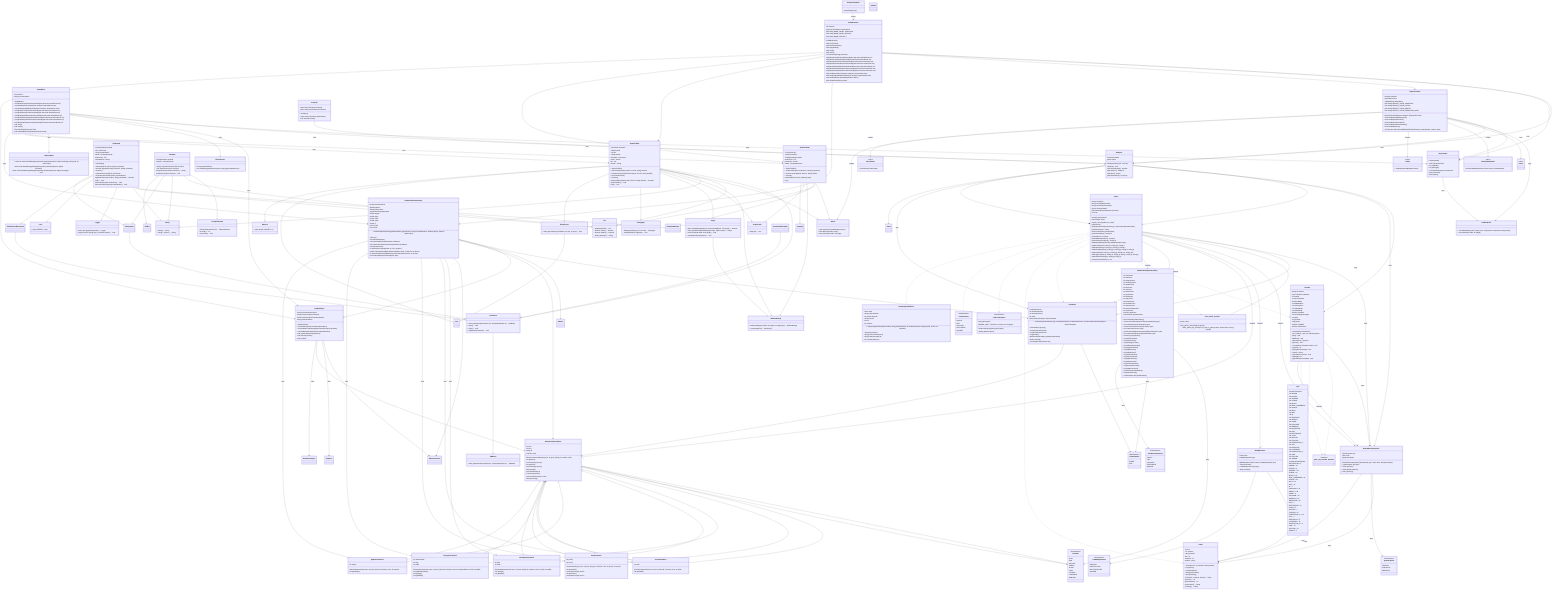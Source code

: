 classDiagram
    class parser {
        -ArrayList<ReportErrorInterpreter> listError
        -ArrayList<MathOperation> listMathOperation
        -ArrayList<BasicGeometricObject> listGeometricObject
        -ArrayList<Animation> listAnimation
        -ReportUserObjectGeometry reportUser
        -int scale
        +parser(Lexema lexer)
        +setScale(int scale)
        +syntax_error(Symbol cur_token)
        -getInfoPrint()
        +getReportUserObjectGeometry() ReportUserObjectGeometry
        -getTokePresent() Token
        -setTextToken(String modification)
        +getListAnimation() ArrayList<Animation>
        +getListError() ArrayList<ReportErrorInterpreter>
        +getListMathOperation() ArrayList<MathOperation>
        +getLisGeometricObject() ArrayList<BasicGeometricObject>
        -addReportMathOperation(ListMathOperation type)
        -addCircle(String id, String px, String py, String r)
        -addSquare(String id, String px, String py, String l)
        -addRectangle(String id, String px, String py, String w, String h)
        -addLine(String id, String px, String py, String px2, String py2)
        -addPolygon(String id, String px, String py, String l, String w, String h)
        -addAnimation(String dx, String dy, String o)
        -stringToIntCrew(String tx) int
    }

    class CUP_parser_actions {
        -parser parser
        +CUP_parser_actions(parser parser)
        +CUP_parser_do_action(int act_num, lr_parser parser, Stack stack, int top) Symbol
    }

    class Lexema {
        -ArrayList<ReportErrorInterpreter> listError
        -java.io.Reader zzReader
        -int zzState
        -int zzLexicalState
        -char[] zzBuffer
        -int zzMarkedPos
        -int zzCurrentPos
        -int zzStartRead
        -int zzEndRead
        -boolean zzAtEOF
        -int zzFinalHighSurrogate
        -int yyline
        -int yycolumn
        -long yychar
        -boolean zzAtBOL
        -boolean zzEOFDone
        +Lexema(java.io.Reader in)
        +next_token() java_cup.runtime.Symbol
        -print() void
        -addError() void
        +getListError() ArrayList<ReportErrorInterpreter>
        +yyclose() void
        +yyreset(java.io.Reader reader) void
        +yystate() int
        +yybegin(int newState) void
        +yytext() String
        +yycharat(int position) char
        +yylength() int
        +yypushback(int number) void
    }

    class java_cup_runtime_Scanner {
        <<interface>>
    }

    class ListErrorAnalyzer {
        -String description
        +ListErrorAnalyzer(String description)
        +String getDescription()
    }

    class sym {
        +int MULTIPLICAR
        +int GREEN
        +int DIVIDIR
        +int SQUARE
        +int CURVE
        +int BLACK
        +int REAL_NUMEBERS
        +int CIRCLE
        +int BLUE
        +int RED
        +int ID
        +int GRAFICAR
        +int OBJECT
        +int COMA
        +int POLYGON
        +int MAROON
        +int ANIMATION
        +int EOF
        +int RECTANGLE
        +int CYAN
        +int RESTAR
        +int FUCHSIA
        +int PARENTESIS_C
        +int error
        +int PREVIOUS
        +int LAVENDER
        +int PARENTESIS_A
        +int LINE
        +int YELLOW
        +int SUMAR
        +String[] terminalNames
    }

    sym : MULTIPLICAR = 5
    sym : GREEN = 14
    sym : DIVIDIR = 4
    sym : SQUARE = 24
    sym : CURVE = 29
    sym : BLACK = 15
    sym : REAL_NUMEBERS = 8
    sym : CIRCLE = 20
    sym : BLUE = 11
    sym : RED = 12
    sym : ID = 7
    sym : GRAFICAR = 25
    sym : OBJECT = 28
    sym : COMA = 6
    sym : POLYGON = 22
    sym : MAROON = 19
    sym : ANIMATION = 26
    sym : EOF = 0
    sym : RECTANGLE = 23
    sym : CYAN = 16
    sym : RESTAR = 3
    sym : FUCHSIA = 17
    sym : PARENTESIS_C = 10
    sym : error = 1
    sym : PREVIOUS = 27
    sym : LAVENDER = 18
    sym : PARENTESIS_A = 9
    sym : LINE = 21
    sym : YELLOW = 13
    sym : SUMAR = 2

    class Analyzer {
        -Lexema lexeman
        -parser parse
        +Analyzer(String text, int scale)
        +Anilisar() void
        +isErrorsAnalyzing() boolean
        +getListError() ArrayList<ReportErrorInterpreter>
        +getParse() parser
        +getListAnimation() ArrayList<Animation>
    }

    class AnimateObjectGeometry {
        -ArrayList<Animation> listAnimation
        -JButton jButton
        -JButton jButtonOne
        -GrapherPanel grapherPanel
        -double angulo
        -double slope
        -double xStar
        -double yStar
        -double b
        -final int FPS
        -final int MS

        +AnimateObjectGeometry(GrapherPanel grapherPanel, ArrayList<Animation> listAnimation, JButton jButton, JButton jButtonOne)
        +void run()
        -void animateObjects()
        -void calculaAnimation(Animation animation)
        -void calculationsFistPositionLine(Animation animation)
        -void pause(int time)
        -int incrementFormula(double m, int x, double b)
        -double calculateSope(BasicGeometricObject objet, int dPosX, int dPosY)
        -int increaseOrDecreaseBalance(int intIncreaseOrDecrease, int intTwo)
        -void rotation(BasicGeometricObject objet)
    }

    class Animation {
        -ListAnimation tipy
        -int destinationPosX
        -int destinationPosY
        -int order
        -BasicGeometricObject objetToAnimate

        +Animation(ListAnimation tipy, int destinationPosX, int destinationPosY, int order, BasicGeometricObject objetToAnimate)
        +ListAnimation getTipy()
        +int getDestinationPosX()
        +int getDestinationPosY()
        +int getOrder()
        +BasicGeometricObject getObjetToAnimate()
        +String toString()
        +int compareTo(Animation otro)
    }

    class BasicGeometricObject {
        -int posx
        -int poxy
        -String id
        -ListColor color

        +BasicGeometricObject(int posx, int poxy, String id, ListColor color)
        +int getPosx()
        +void setPosx(int posx)
        +int getPoxy()
        +void setPoxy(int poxy)
        +String getId()
        +void setId(String id)
        +ListColor getColor()
        +void setColor(ListColor color)
        +String toString()
    }

    class CircleGeometric {
        -int radio

        +CircleGeometric(int posx, int poxy, String id, ListColor color, int radio)
        +int getRadio()
    }

    class RectangleGeometric {
        -int high
        -int width

        +RectangleGeometric(int posx, int poxy, String id, ListColor color, int high, int width)
        +int getHigh()
        +int getWidth()
    }

    class LineGeometric {
        -int posXF
        -int posYF

        +LineGeometric(int posx, int poxy, String id, ListColor color, int posXF, int posYF)
        +int getPosXF()
        +void setPosXF(int posXF)
        +int getPosYF()
        +void setPosYF(int posYF)
    }
    
    class PolygonGeometric {
        -int numberSides
        -int high
        -int width

        +PolygonGeometric(int posx, int poxy, String id, ListColor color, int numberSides, int high, int width)
        +int getNumberSides()
        +int getHigh()
        +int getWidth()
    }

    class SquareGeometric {
        -int square

        +SquareGeometric(int posx, int poxy, String id, ListColor color, int square)
        +int getSquare()
    }

    class ListColor {
        BLUE
        RED
        YELLOW
        GREEN
        BLACK
        CYAN
        FUCHSIA
        LAVENDER
        MAROON
    }

    class ListGeometric {
        CIRCLE
        LINE
        POLYGON
        RECTANGLE
        SQUARE
    }

    class ListObjectGeometric {
        CIRCLE
        LINE
        POLYGON
        RECTANGLE
        SQUARE
    }

    class ListAnimation {
        CURVE
        LINE
    }

    class JPanelToPNG {
        - File archivoHilo
        - JPanel jPanelHilo
        - FileOutputStream salida
        + JPanelToPNG()
        + JPanelToPNG(File archivoHilo, JPanel jPanelHilo)
        + boolean savePNG(File archivo, JPanel jPanle)
        + void run()
        +savePNG(File archivo, JPanel jPanle)
        +run()
        -archivoHilo : File
        -jPanelHilo : JPanel
        -salida : FileOutputStream
    }

    class JPanel {
        + void setLayout(LayoutManager layout)
        + void add(Component comp)
        + void setSize(int width, int height)
    }

    class JPanelToPDF {
        - Document document
        - JPanel panel
        - File file
        - String tilePDF
        + JPanelToPDF()
        + JPanelToPDF(JPanel panel, File file, String tilePDF)
        + boolean jPanelToPDF(JPanel panel, File file, String tilePDF)
        + void jPanelToPDF()
        + void run()
        -document : Document
        -panel : JPanel
        -file : File
        -tilePDF : String
        +jPanelToPDF(JPanel panel, File file, String tilePDF) : boolean
        +jPanelToPDF() : void
        +run() : void
    }

    class Document {
        + static getInstance(Document doc, FileOutputStream os) : PdfWriter
        + open() : void
        + close() : void
        + add(Element element) : void
    }

    class PdfWriter {
        + static getInstance(Document doc, FileOutputStream os) : PdfWriter
    }

    class BufferedImage {
        + BufferedImage(int width, int height, int imageType) : BufferedImage
        + createGraphics() : Graphics2D
    }

    class Graphics2D {
        + dispose() : void
    }

    class Image {
        +static write(BufferedImage im, String formatName, File output) : boolean
        + static getInstance(BufferedImage image, Object object) : Image
        + scaleToFit(float width, float height) : void
        + setAlignment(int alignment) : void
    }

    class Paragraph {
        + Paragraph(String text, Font font) : Paragraph
        + setAlignment(int alignment) : void
    }

    class FontFactory {
        + static getFont(String fontName, int size, int style) : Font
    }

    class Font {
    }

    class Element {
        + static ALIGN_CENTER : int
    }

    class IOException {
    }

    class FileOutput {
        - FileOutputStream salida
        - File archivoHilo
        - String contenidoHilo
        + FileOutput()
        + FileOutput(File archivo, String contenido)
        + boolean aguardarTexto(File archivo, String contenido)
        + void run()
        + void setArchivoHilo(File archivoHilo)
        + void setContenidoHilo(String contenidoHilo)
        -salida : FileOutputStream
        -archivoHilo : File
        -contenidoHilo : String
        +aguardarTexto(File archivo, String contenido) : boolean
        +run() : void
        +setArchivoHilo(File archivoHilo) : void
        +setContenidoHilo(String contenidoHilo) : void
    }

    class Logger {
        + static getLogger(String name) : Logger
        + log(Level level, String msg, Throwable thrown) : void
    }

    class Level {
        + static SEVERE : Level
    }

    class FileInput {
        - FileInputStream entrada
        + String cargarArchivoTexto(File carchivo)
        + File exiteDireccion(File verificar)
        -entrada : FileInputStream
        +cargarArchivoTexto(File carchivo) : String
        +exiteDireccion(File verificar) : File
    }
 
    class FileInputStream {
        + FileInputStream(File file) : FileInputStream
        + int read() : int
        + void close() : void
    }

    class File {
        + getAbsoluteFile() : File
        + boolean exists() : boolean
        + boolean mkdirs() : boolean
        + String getName() : String
    }

    class String {
        + String() : String
        + String += (char c) : String
    }

    class FileNotFoundException {
    }

    class JOptionPane {
        + static int showConfirmDialog(Component parentComponent, Object message, String title, int optionType)
        + static void showMessageDialog(Component parentComponent, Object message)
        + static void showMessageDialog(Component parentComponent, Object message) : void
    }

    class Token {
        - int line
        - int columna
        - String lexeme
        + Token(int line, int columna, String lexeme)
        + int getLine()
        + int getColumna()
        + String getLexeme()
        + String toString()
        -line : int
        -columna : int
        -lexeme : String
        +Token(line, columna, lexeme) : Token
        +getLine() : int
        +getColumna() : int
        +getLexeme() : String
        +toString() : String
    }

    class ReprotsToView {
        - Analyzer analyzer
        - ReportPanel view
        - JTabbedPane tabbedPane
        - final String REPORT_USER_ANIMATION
        - final String REPORT_USER_COLOR
        - final String REPORT_USER_OBJECT
        - final String REPORT_USER_OPERATION_MATH
        + ReprotsToView(Analyzer analyzer, ReportPanel view)
        + void loadReportMathOperation()
        + void loadReportUserColor()
        + void loadReportUserObject()
        + void loadReportUserAnimation()
        + void loadReporError()
        - JComponent instructionsTableModelToPanel(Vector<String> columnNames, Vector<Vector<String>> data)
    }

    class ReportPanel {
        + ReportPanel()
        - void initComponents()
        + int getWidth()
        + int getHeight()
        + void add(JComponent component)
        +void removeAll()
        +void repaint()
    }

    class JTabbedPane {
        + void addTab(String title, Image icon, JComponent component, String tooltip)
        + void setSize(int width, int height)
    }

    class Vector {
        <<class>>
    }

    class DefaultTableModel {
        <<class>>
        + DefaultTableModel(Vector<Vector<String>> data, Vector<String> columnNames)
    }

    class JTable {
        <<class>>
        + JTable(DefaultTableModel model)
    }

    class JScrollPane {
        <<class>>
        + JScrollPane(JTable table)
    }

    class ReportUserObjectGeometry {
        - int circleCount
        - int lineCount
        - int polygonCount
        - int rectangleCount
        - int squareCount
        - int blueCount
        - int redCount
        - int yellowCount
        - int greenCount
        - int blackCount
        - int cyanCount
        - int fuchsiaCount
        - int lavenderCount
        - int maroonCount
        - int lineCountAnimation
        - int curveCount
        - ListColor typeColor
        - ListAnimation typeAnimation
        + ReportUserObjectGeometry()
        + void incrementAnimationCounter(ListAnimation type)
        + int countAnimation(ListAnimation type)
        + void incrementColorCounter(ListColor type)
        + int countColor(ListColor type)
        + void incrementObjectCounter(ListObjectGeometric type)
        + int countUserObject(ListObjectGeometric type)
        + ListColor getTypeColor()
        + int getCircleCount()
        + int getLineCount()
        + int getPolygonCount()
        + int getRectangleCount()
        + int getSquareCount()
        + int getBlueCount()
        + int getRedCount()
        + int getYellowCount()
        + int getGreenCount()
        + int getBlackCount()
        + int getCyanCount()
        + int getFuchsiaCount()
        + int getLavenderCount()
        + int getMaroonCount()
        + int getLineCountAnimation()
        + int getCurveCount()
        + ListAnimation getTypeAnimation()
    }

    class ReportErrorInterpreter {
        - TypeIntreprete type
        - Token toke
        - String description
        + ReportErrorInterpreter(TypeIntreprete type, Token toke, String description)
        + TypeIntreprete getType()
        + Token getToke()
        + String getDescription()
        + String toString()
    }

    class TypeIntreprete {
        LEXICON
        SYNTACTIC
        SEMANTIC
    }

    class MathOperation {
        - Token token
        - ListMathOperation type
        + MathOperation(Token token, ListMathOperation type)
        + Token getToken()
        + ListMathOperation getType()
        + String toString()
    }

    class ListMathOperation {
        ADDITION
        SUBTRACTION
        MULTIPLICATION
        DIVISION
    }
    
    class InterpretSyntaticError {
        - Stack stack
        - String nameTerminal
        - int numberTerminal
        - String lexema
        - int line
        - int columna
        + InterpretSyntaticError(Stack stack, String nameTerminal, int numberTerminal, String lexema, int line, int columna)
        + String description()
        - String previousToken(int id)
        - String nombreSYM(int id)
        - int convertir(String str)
    }

    class ViewsMenu {
        - File userFile
        - ArrayList<Animation> listAnimation
        + ViewsMenu()
        + void jButtonCopileActionPerformed(java.awt.event.ActionEvent evt)
        + void loadReportsError(Analyzer analyzer, ReportPanel view)
        + void loadGraphAndReports(Analyzer analyzer, ReportPanel view)
        + void jButtonLoadActionPerformed(java.awt.event.ActionEvent evt)
        + void jButtonSaveActionPerformed(java.awt.event.ActionEvent evt)
        + void jButtonNewFileActionPerformed(java.awt.event.ActionEvent evt)
        + void jButtonExportPNGActionPerformed(java.awt.event.ActionEvent evt)
        + void jButtonExportPDFActionPerformed(java.awt.event.ActionEvent evt)
        + void jButtonAnimationActionPerformed(java.awt.event.ActionEvent evt)
        - void verify()
        - void saven()
        - File selectFile(String botonText)
        - void enableJButonLastGraphe(boolean station)
    }

    class JFileChooser {
        + File getSelectedFile()
        + int showDialog(Component parent, String approveButtonText)
    }

    class GrapherPanel {
        - ArrayList<BasicGeometricObject> lisGeometricObject
        - AffineTransform affineTransform
        - AffineTransform affineTransformNormal
        - String nameAnimation
        + GrapherPanel()
        + void Graficar(ArrayList<BasicGeometricObject> lisGeometricObject)
        + void setAffineTransform(AffineTransform affineTransform)
        + void setNameAnimation(String nameAnimation)
        - void paintComponent(Graphics g)
        - void initComponents()
        +void repaint()
    }

    class Compiler {
        + Compiler()
        + javax.swing.JTextArea getTextArea()
        - void initComponents()
    }
   
    class ViewMenuOne {
        -File userFile
        -ArrayList~Animation~ listAnimation
        -final String NAME_PANEL_GRAPHICS
        -final String NAME_PANEL_REPORT
        -final String NAME_PROYECT
        +ViewMenuOne()
        -void positionText()
        -void loadTextPosition()
        -void stalyJButton()
        -void verify()
        -void saven()
        -File selectFile(String botonText)
        -void jButtonCopileActionPerformed(java.awt.event.ActionEvent evt)
        -void jButtonLoadActionPerformed(java.awt.event.ActionEvent evt)
        -void jButtonNewFileActionPerformed(java.awt.event.ActionEvent evt)
        -void jButtonAnimationActionPerformed(java.awt.event.ActionEvent evt)
        -void jButtonExportPDFActionPerformed(java.awt.event.ActionEvent evt)
        -void jButtonExportPNGActionPerformed(java.awt.event.ActionEvent evt)
        -void jButtonCopiReportActionPerformed(java.awt.event.ActionEvent evt)
        -void loadReportsError(Analyzer analyzer, ReportPanel view)
        -void loadGraphAndReports(Analyzer analyzer, ReportPanel view)
        -void enableJButonLastGraphe(boolean station)
        -void showJPanel(String name)
    }
    
    class InterpreteFiguras {
        +main(String[] args)
    }

    class JButton
    class Symbol

    parser --> Animation : uses
    parser --> ReportErrorInterpreter : uses
    parser -- CUP_parser_actions
    parser --> "0..*" ReportErrorInterpreter : contains
    parser --> "0..*" MathOperation : contains
    parser --> "0..*" BasicGeometricObject : contains
    parser --> "0..*" Animation : contains
    parser --> "1" ReportUserObjectGeometry : contains
    parser ..> Lexema
    parser ..> CUP_parser_actions
    parser ..> Animation
    parser ..|> Token
    parser ..|> ListErrorAnalyzer
    parser .. ListGeometric
    parser .. InterpretSyntaticError


    Analyzer --> Lexema
    Analyzer --> parser
    Analyzer --> ReportErrorInterpreter : uses
    Analyzer --> Animation : uses
    Analyzer --* parser
    Analyzer --> Parse

    Lexema --> ReportErrorInterpreter : uses
    Lexema ..> java_cup_runtime_Scanner
    Lexema ..|> sym
    Lexema ..|> java_cup_runtime_Scanner
    Lexema --> "0..*" ReportErrorInterpreter : contains

    ListErrorAnalyzer : LEXEMA_ONE = "Simbolo no existe en el lenguaje"

    ReportErrorInterpreter --> Token : uses
    ReportErrorInterpreter --> TypeIntreprete : uses
    ReportErrorInterpreter --> Token : uses

    AnimateObjectGeometry --> Animation
    AnimateObjectGeometry --> JButton
    AnimateObjectGeometry --> GrapherPanel
    AnimateObjectGeometry --> BasicGeometricObject
    AnimateObjectGeometry --> AffineTransform
    AnimateObjectGeometry --> RectangleGeometric : uses
    AnimateObjectGeometry --> CircleGeometric : uses
    AnimateObjectGeometry --> LineGeometric : uses
    AnimateObjectGeometry --> PolygonGeometric : uses
    AnimateObjectGeometry --> SquareGeometric : uses

    GrapherPanel --> AffineTransform
    GrapherPanel --> Graphics : uses
    GrapherPanel --> BasicGeometricObject : uses
    GrapherPanel --> GeometricObject

    Animation --> ListAnimation
    Animation --> BasicGeometricObject

    BasicGeometricObject --> ListColor
    BasicGeometricObject --> ListColor
    BasicGeometricObject <|-- CircleGeometric
    BasicGeometricObject <|-- LineGeometric
    BasicGeometricObject <|-- PolygonGeometric
    BasicGeometricObject <|-- RectangleGeometric
    BasicGeometricObject <|-- SquareGeometric

    CircleGeometric --> BasicGeometricObject
    CircleGeometric --|> BasicGeometricObject
    RectangleGeometric --|> BasicGeometricObject
    LineGeometric --|> BasicGeometricObject
    PolygonGeometric --|> BasicGeometricObject
    SquareGeometric --|> BasicGeometricObject

    <<Enumeration>> ListColor
    <<Enumeration>> ListGeometric
    <<Enumeration>> ListObjectGeometric
    <<Enumeration>> ListAnimation
    <<Enumeration>> ListMathOperation
    <<Enumeration>> TypeIntreprete
    <<Enumeration>> ListErrorAnalyzer
    <<Enumeration>> TypeIntreprete

    JPanelToPNG --|> JPanel
    JPanelToPNG --|> File
    JPanelToPNG --|> FileOutputStream
    JPanelToPNG --|> BufferedImage
    JPanelToPNG --|> Graphics2D
    JPanelToPNG --|> ImageIO

    JPanelToPDF --|> Document
    JPanelToPDF --|> JPanel
    JPanelToPDF --|> File
    JPanelToPDF --|> String
    JPanelToPDF --|> BufferedImage
    JPanelToPDF --|> Graphics2D
    JPanelToPDF --|> Image
    JPanelToPDF --|> Paragraph
    JPanelToPDF --|> FontFactory
    JPanelToPDF --|> Font
    JPanelToPDF --|> Element

    Image --|> BufferedImage

    FontFactory --|> Font

    Document --|> PdfWriter
    DocumentException --|> Document

    IOException --|> Document
    
    FileNotFoundException --|> Document

    FileOutput --|> FileOutputStream
    FileOutput --|> File
    FileOutput --|> String
    FileOutput --|> Logger
    FileOutput --|> Level
    FileOutput --|> FileNotFoundException
    FileOutput --|> IOException

    FileInput --|> FileInputStream
    FileInput --|> File
    FileInput --|> String
    FileInput --|> IOException
    FileInput --|> FileNot

    ReprotsToView --> Analyzer : uses
    ReprotsToView --> ReportPanel : uses
    ReprotsToView --> JTabbedPane : uses
    ReprotsToView --> Vector : uses
    ReprotsToView --> DefaultTableModel : creates
    ReprotsToView --> JTable : creates
    ReprotsToView --> JScrollPane : creates
    ReprotsToView --> JPanel : creates

    ReportUserObjectGeometry --> ListColor : uses
    ReportUserObjectGeometry --> ListAnimation : uses
    ReportUserObjectGeometry --> ListObjectGeometric : uses

    MathOperation --> Token : uses
    MathOperation --> ListMathOperation : uses


    ViewsMenu --> Analyzer : uses
    ViewsMenu --> ReportPanel : uses
    ViewsMenu --> GrapherPanel : uses
    ViewsMenu --> JFileChooser : uses
    ViewsMenu --> JOptionPane : uses
    ViewsMenu --> JPanelToPNG : uses
    ViewsMenu --> JPanelToPDF : uses
    ViewsMenu --> AnimateObjectGeometry : uses

    ReportPanel --> JTabbedPane : uses

    Compiler --> Analyzer : uses

    Compiler : - javax.swing.JTextArea TextArea
    Compiler : - javax.swing.JScrollPane jScrollPane1

    ViewMenuOne --> Analyzer
    ViewMenuOne --> ReportPanel
    ViewMenuOne --> ReprotsToView
    ViewMenuOne --> AnimateObjectGeometry
    ViewMenuOne --> JPanelToPDF
    ViewMenuOne --> JPanelToPNG
    ViewMenuOne --> GrapherPanel
    
    InterpreteFiguras "1" --> "1" ViewMenuOne : creates